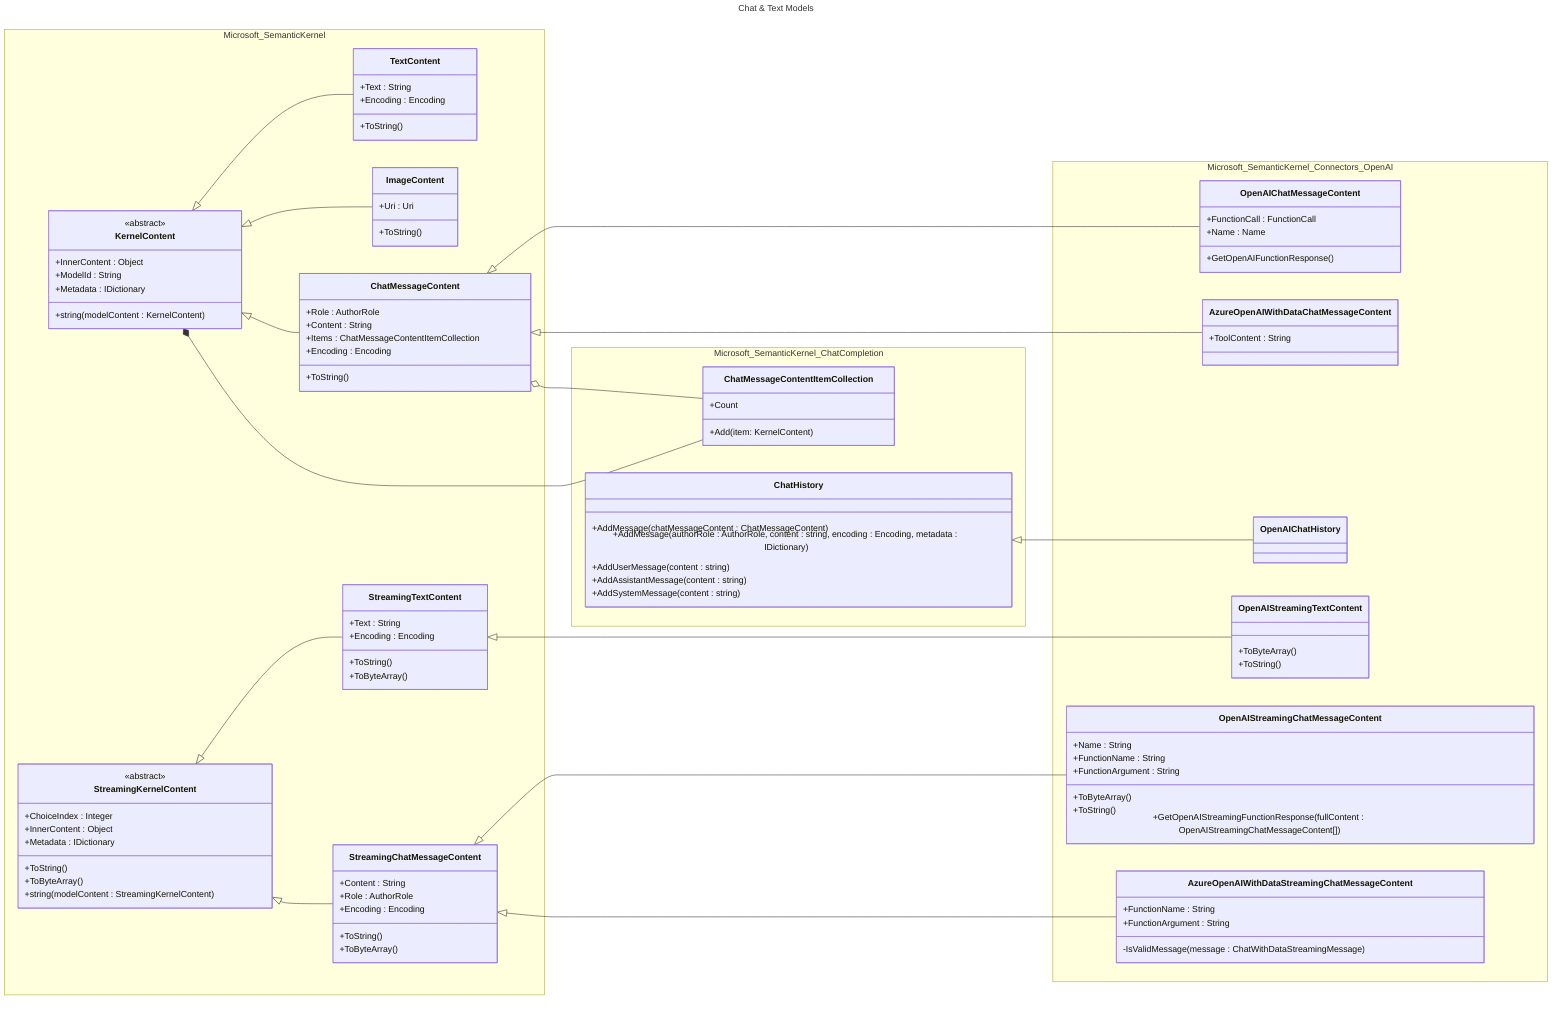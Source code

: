 ---
title: Chat & Text Models
---
classDiagram
    %% Use https://mermaid.live/ to preview this diagram. The VS Code extension does not handle namespaces.
    direction LR

    namespace Microsoft_SemanticKernel {
        class KernelContent {
            <<abstract>>
            +InnerContent : Object
            +ModelId : String
            +Metadata : IDictionary
            +string(modelContent : KernelContent)
        }

        class StreamingKernelContent {
            <<abstract>>
            +ChoiceIndex : Integer
            +InnerContent : Object
            +Metadata : IDictionary
            +ToString()
            +ToByteArray()
            +string(modelContent : StreamingKernelContent)
        }

        class TextContent {
            +Text : String
            +Encoding : Encoding
            +ToString()
        }

        class StreamingTextContent {
            +Text : String
            +Encoding : Encoding
            +ToString()
            +ToByteArray()
        }

        class ChatMessageContent {
            +Role : AuthorRole
            +Content : String
            +Items : ChatMessageContentItemCollection
            +Encoding : Encoding
            +ToString()
        }

        class StreamingChatMessageContent {
            +Content : String
            +Role : AuthorRole
            +Encoding : Encoding
            +ToString()
            +ToByteArray()
        }

        class ImageContent {
            +Uri : Uri
            +ToString()
        }
    }

    namespace Microsoft_SemanticKernel_ChatCompletion {
        class ChatMessageContentItemCollection {
            +Count
            +Add(item: KernelContent)
        }

        class ChatHistory {
            +AddMessage(chatMessageContent : ChatMessageContent)
            +AddMessage(authorRole : AuthorRole, content : string, encoding : Encoding, metadata : IDictionary)
            +AddUserMessage(content : string)
            +AddAssistantMessage(content : string)
            +AddSystemMessage(content : string)
        }
    }

    namespace Microsoft_SemanticKernel_Connectors_OpenAI {
        class OpenAIChatMessageContent {
            +FunctionCall : FunctionCall
            +Name : Name
            +GetOpenAIFunctionResponse()
        }

        class AzureOpenAIWithDataChatMessageContent {
            +ToolContent : String
        }

        class OpenAIStreamingTextContent {
            +ToByteArray()
            +ToString()
        }

        class OpenAIStreamingChatMessageContent {
            +Name : String
            +FunctionName : String
            +FunctionArgument : String
            +ToByteArray()
            +ToString()
            +GetOpenAIStreamingFunctionResponse(fullContent : OpenAIStreamingChatMessageContent[])
        }

        class AzureOpenAIWithDataStreamingChatMessageContent {
            +FunctionName : String
            +FunctionArgument : String
            -IsValidMessage(message : ChatWithDataStreamingMessage)
        }

        class OpenAIChatHistory {

        }
    }

    KernelContent <|-- TextContent
    KernelContent <|-- ImageContent
    KernelContent <|-- ChatMessageContent
    KernelContent *-- ChatMessageContentItemCollection
    ChatMessageContent <|-- OpenAIChatMessageContent
    ChatMessageContent <|-- AzureOpenAIWithDataChatMessageContent
    StreamingKernelContent <|-- StreamingTextContent
    StreamingTextContent <|-- OpenAIStreamingTextContent
    StreamingKernelContent <|-- StreamingChatMessageContent
    StreamingChatMessageContent <|-- OpenAIStreamingChatMessageContent
    StreamingChatMessageContent <|-- AzureOpenAIWithDataStreamingChatMessageContent
    ChatHistory <|-- OpenAIChatHistory
    ChatMessageContent o-- ChatMessageContentItemCollection